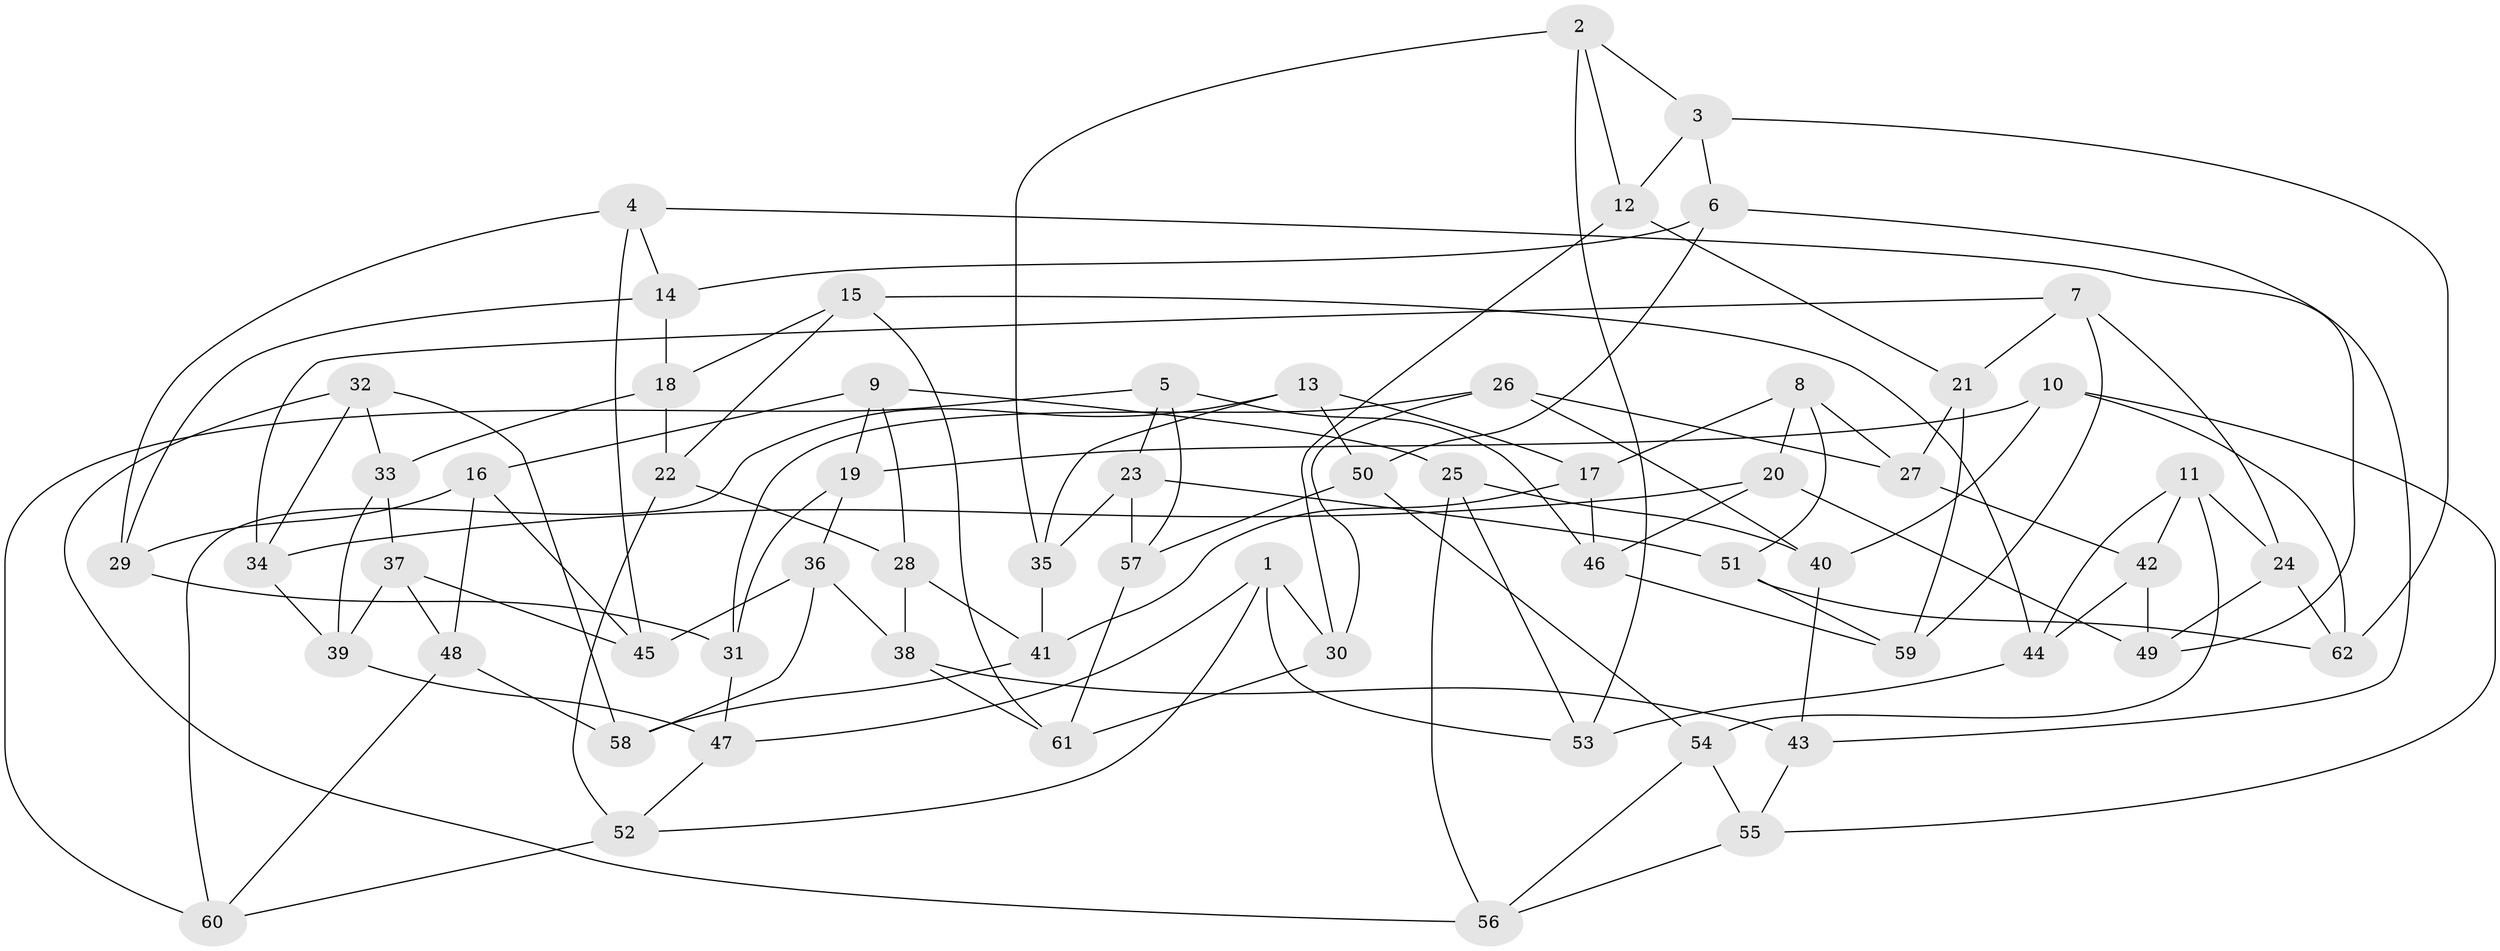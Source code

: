 // Generated by graph-tools (version 1.1) at 2025/03/03/09/25 03:03:00]
// undirected, 62 vertices, 124 edges
graph export_dot {
graph [start="1"]
  node [color=gray90,style=filled];
  1;
  2;
  3;
  4;
  5;
  6;
  7;
  8;
  9;
  10;
  11;
  12;
  13;
  14;
  15;
  16;
  17;
  18;
  19;
  20;
  21;
  22;
  23;
  24;
  25;
  26;
  27;
  28;
  29;
  30;
  31;
  32;
  33;
  34;
  35;
  36;
  37;
  38;
  39;
  40;
  41;
  42;
  43;
  44;
  45;
  46;
  47;
  48;
  49;
  50;
  51;
  52;
  53;
  54;
  55;
  56;
  57;
  58;
  59;
  60;
  61;
  62;
  1 -- 47;
  1 -- 53;
  1 -- 52;
  1 -- 30;
  2 -- 53;
  2 -- 3;
  2 -- 35;
  2 -- 12;
  3 -- 6;
  3 -- 12;
  3 -- 62;
  4 -- 49;
  4 -- 45;
  4 -- 29;
  4 -- 14;
  5 -- 60;
  5 -- 57;
  5 -- 46;
  5 -- 23;
  6 -- 50;
  6 -- 43;
  6 -- 14;
  7 -- 59;
  7 -- 21;
  7 -- 34;
  7 -- 24;
  8 -- 17;
  8 -- 51;
  8 -- 27;
  8 -- 20;
  9 -- 19;
  9 -- 16;
  9 -- 25;
  9 -- 28;
  10 -- 62;
  10 -- 55;
  10 -- 40;
  10 -- 19;
  11 -- 44;
  11 -- 54;
  11 -- 42;
  11 -- 24;
  12 -- 21;
  12 -- 30;
  13 -- 17;
  13 -- 50;
  13 -- 60;
  13 -- 35;
  14 -- 18;
  14 -- 29;
  15 -- 22;
  15 -- 61;
  15 -- 18;
  15 -- 44;
  16 -- 48;
  16 -- 29;
  16 -- 45;
  17 -- 46;
  17 -- 41;
  18 -- 22;
  18 -- 33;
  19 -- 31;
  19 -- 36;
  20 -- 46;
  20 -- 34;
  20 -- 49;
  21 -- 59;
  21 -- 27;
  22 -- 52;
  22 -- 28;
  23 -- 57;
  23 -- 51;
  23 -- 35;
  24 -- 49;
  24 -- 62;
  25 -- 40;
  25 -- 56;
  25 -- 53;
  26 -- 31;
  26 -- 40;
  26 -- 30;
  26 -- 27;
  27 -- 42;
  28 -- 41;
  28 -- 38;
  29 -- 31;
  30 -- 61;
  31 -- 47;
  32 -- 33;
  32 -- 58;
  32 -- 56;
  32 -- 34;
  33 -- 37;
  33 -- 39;
  34 -- 39;
  35 -- 41;
  36 -- 45;
  36 -- 58;
  36 -- 38;
  37 -- 45;
  37 -- 39;
  37 -- 48;
  38 -- 43;
  38 -- 61;
  39 -- 47;
  40 -- 43;
  41 -- 58;
  42 -- 49;
  42 -- 44;
  43 -- 55;
  44 -- 53;
  46 -- 59;
  47 -- 52;
  48 -- 58;
  48 -- 60;
  50 -- 54;
  50 -- 57;
  51 -- 62;
  51 -- 59;
  52 -- 60;
  54 -- 55;
  54 -- 56;
  55 -- 56;
  57 -- 61;
}
